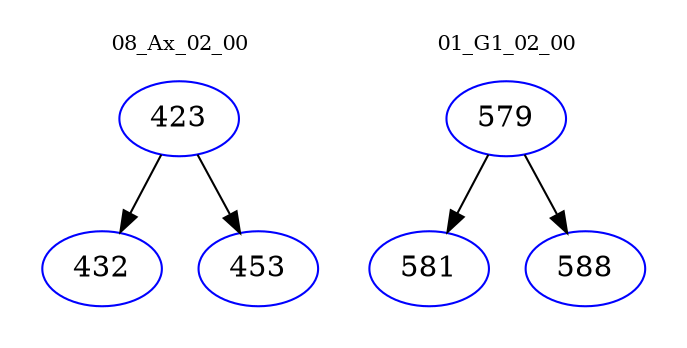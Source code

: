 digraph{
subgraph cluster_0 {
color = white
label = "08_Ax_02_00";
fontsize=10;
T0_423 [label="423", color="blue"]
T0_423 -> T0_432 [color="black"]
T0_432 [label="432", color="blue"]
T0_423 -> T0_453 [color="black"]
T0_453 [label="453", color="blue"]
}
subgraph cluster_1 {
color = white
label = "01_G1_02_00";
fontsize=10;
T1_579 [label="579", color="blue"]
T1_579 -> T1_581 [color="black"]
T1_581 [label="581", color="blue"]
T1_579 -> T1_588 [color="black"]
T1_588 [label="588", color="blue"]
}
}
